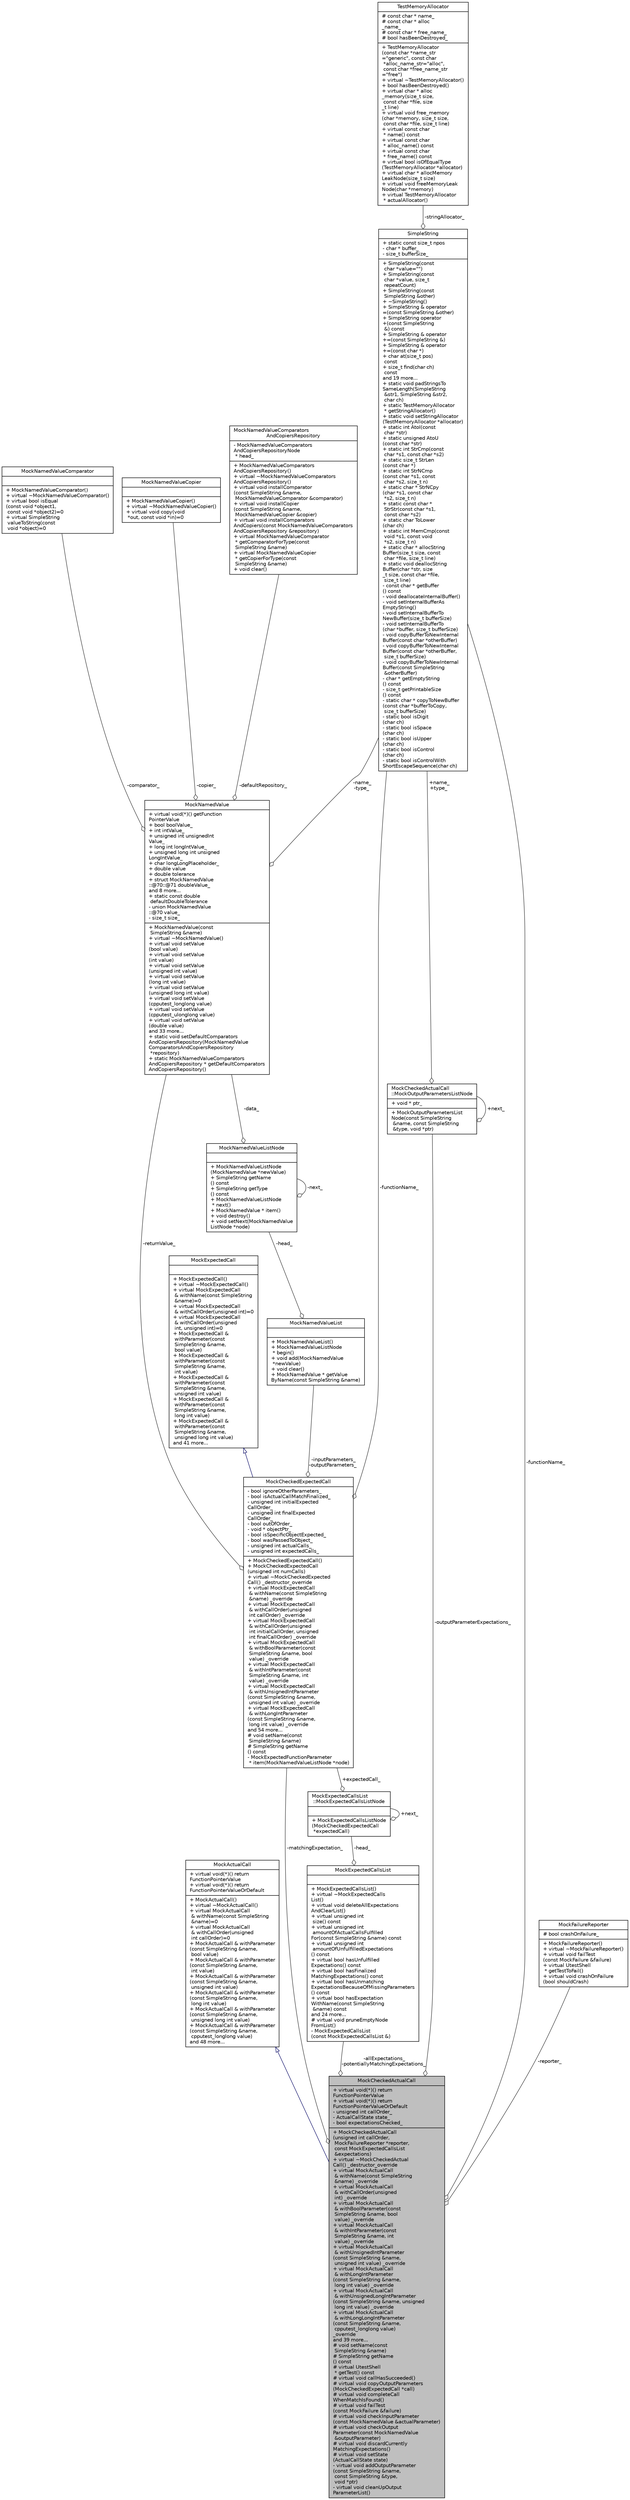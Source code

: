 digraph "MockCheckedActualCall"
{
 // LATEX_PDF_SIZE
  edge [fontname="Helvetica",fontsize="10",labelfontname="Helvetica",labelfontsize="10"];
  node [fontname="Helvetica",fontsize="10",shape=record];
  Node1 [label="{MockCheckedActualCall\n|+ virtual void(*)() return\lFunctionPointerValue\l+ virtual void(*)() return\lFunctionPointerValueOrDefault\l- unsigned int callOrder_\l- ActualCallState state_\l- bool expectationsChecked_\l|+  MockCheckedActualCall\l(unsigned int callOrder,\l MockFailureReporter *reporter,\l const MockExpectedCallsList\l &expectations)\l+ virtual ~MockCheckedActual\lCall() _destructor_override\l+ virtual MockActualCall\l & withName(const SimpleString\l &name) _override\l+ virtual MockActualCall\l & withCallOrder(unsigned\l int) _override\l+ virtual MockActualCall\l & withBoolParameter(const\l SimpleString &name, bool\l value) _override\l+ virtual MockActualCall\l & withIntParameter(const\l SimpleString &name, int\l value) _override\l+ virtual MockActualCall\l & withUnsignedIntParameter\l(const SimpleString &name,\l unsigned int value) _override\l+ virtual MockActualCall\l & withLongIntParameter\l(const SimpleString &name,\l long int value) _override\l+ virtual MockActualCall\l & withUnsignedLongIntParameter\l(const SimpleString &name, unsigned\l long int value) _override\l+ virtual MockActualCall\l & withLongLongIntParameter\l(const SimpleString &name,\l cpputest_longlong value) \l_override\land 39 more...\l# void setName(const\l SimpleString &name)\l# SimpleString getName\l() const\l# virtual UtestShell\l * getTest() const\l# virtual void callHasSucceeded()\l# virtual void copyOutputParameters\l(MockCheckedExpectedCall *call)\l# virtual void completeCall\lWhenMatchIsFound()\l# virtual void failTest\l(const MockFailure &failure)\l# virtual void checkInputParameter\l(const MockNamedValue &actualParameter)\l# virtual void checkOutput\lParameter(const MockNamedValue\l &outputParameter)\l# virtual void discardCurrently\lMatchingExpectations()\l# virtual void setState\l(ActualCallState state)\l- virtual void addOutputParameter\l(const SimpleString &name,\l const SimpleString &type,\l void *ptr)\l- virtual void cleanUpOutput\lParameterList()\l}",height=0.2,width=0.4,color="black", fillcolor="grey75", style="filled", fontcolor="black",tooltip=" "];
  Node2 -> Node1 [dir="back",color="midnightblue",fontsize="10",style="solid",arrowtail="onormal",fontname="Helvetica"];
  Node2 [label="{MockActualCall\n|+ virtual void(*)() return\lFunctionPointerValue\l+ virtual void(*)() return\lFunctionPointerValueOrDefault\l|+  MockActualCall()\l+ virtual ~MockActualCall()\l+ virtual MockActualCall\l & withName(const SimpleString\l &name)=0\l+ virtual MockActualCall\l & withCallOrder(unsigned\l int callOrder)=0\l+ MockActualCall & withParameter\l(const SimpleString &name,\l bool value)\l+ MockActualCall & withParameter\l(const SimpleString &name,\l int value)\l+ MockActualCall & withParameter\l(const SimpleString &name,\l unsigned int value)\l+ MockActualCall & withParameter\l(const SimpleString &name,\l long int value)\l+ MockActualCall & withParameter\l(const SimpleString &name,\l unsigned long int value)\l+ MockActualCall & withParameter\l(const SimpleString &name,\l cpputest_longlong value)\land 48 more...\l}",height=0.2,width=0.4,color="black", fillcolor="white", style="filled",URL="$classMockActualCall.html",tooltip=" "];
  Node3 -> Node1 [color="grey25",fontsize="10",style="solid",label=" -functionName_" ,arrowhead="odiamond",fontname="Helvetica"];
  Node3 [label="{SimpleString\n|+ static const size_t npos\l- char * buffer_\l- size_t bufferSize_\l|+  SimpleString(const\l char *value=\"\")\l+  SimpleString(const\l char *value, size_t\l repeatCount)\l+  SimpleString(const\l SimpleString &other)\l+  ~SimpleString()\l+ SimpleString & operator\l=(const SimpleString &other)\l+ SimpleString operator\l+(const SimpleString\l &) const\l+ SimpleString & operator\l+=(const SimpleString &)\l+ SimpleString & operator\l+=(const char *)\l+ char at(size_t pos)\l const\l+ size_t find(char ch)\l const\land 19 more...\l+ static void padStringsTo\lSameLength(SimpleString\l &str1, SimpleString &str2,\l char ch)\l+ static TestMemoryAllocator\l * getStringAllocator()\l+ static void setStringAllocator\l(TestMemoryAllocator *allocator)\l+ static int AtoI(const\l char *str)\l+ static unsigned AtoU\l(const char *str)\l+ static int StrCmp(const\l char *s1, const char *s2)\l+ static size_t StrLen\l(const char *)\l+ static int StrNCmp\l(const char *s1, const\l char *s2, size_t n)\l+ static char * StrNCpy\l(char *s1, const char\l *s2, size_t n)\l+ static const char *\l StrStr(const char *s1,\l const char *s2)\l+ static char ToLower\l(char ch)\l+ static int MemCmp(const\l void *s1, const void\l *s2, size_t n)\l+ static char * allocString\lBuffer(size_t size, const\l char *file, size_t line)\l+ static void deallocString\lBuffer(char *str, size\l_t size, const char *file,\l size_t line)\l- const char * getBuffer\l() const\l- void deallocateInternalBuffer()\l- void setInternalBufferAs\lEmptyString()\l- void setInternalBufferTo\lNewBuffer(size_t bufferSize)\l- void setInternalBufferTo\l(char *buffer, size_t bufferSize)\l- void copyBufferToNewInternal\lBuffer(const char *otherBuffer)\l- void copyBufferToNewInternal\lBuffer(const char *otherBuffer,\l size_t bufferSize)\l- void copyBufferToNewInternal\lBuffer(const SimpleString\l &otherBuffer)\l- char * getEmptyString\l() const\l- size_t getPrintableSize\l() const\l- static char * copyToNewBuffer\l(const char *bufferToCopy,\l size_t bufferSize)\l- static bool isDigit\l(char ch)\l- static bool isSpace\l(char ch)\l- static bool isUpper\l(char ch)\l- static bool isControl\l(char ch)\l- static bool isControlWith\lShortEscapeSequence(char ch)\l}",height=0.2,width=0.4,color="black", fillcolor="white", style="filled",URL="$classSimpleString.html",tooltip=" "];
  Node4 -> Node3 [color="grey25",fontsize="10",style="solid",label=" -stringAllocator_" ,arrowhead="odiamond",fontname="Helvetica"];
  Node4 [label="{TestMemoryAllocator\n|# const char * name_\l# const char * alloc\l_name_\l# const char * free_name_\l# bool hasBeenDestroyed_\l|+  TestMemoryAllocator\l(const char *name_str\l=\"generic\", const char\l *alloc_name_str=\"alloc\",\l const char *free_name_str\l=\"free\")\l+ virtual ~TestMemoryAllocator()\l+ bool hasBeenDestroyed()\l+ virtual char * alloc\l_memory(size_t size,\l const char *file, size\l_t line)\l+ virtual void free_memory\l(char *memory, size_t size,\l const char *file, size_t line)\l+ virtual const char\l * name() const\l+ virtual const char\l * alloc_name() const\l+ virtual const char\l * free_name() const\l+ virtual bool isOfEqualType\l(TestMemoryAllocator *allocator)\l+ virtual char * allocMemory\lLeakNode(size_t size)\l+ virtual void freeMemoryLeak\lNode(char *memory)\l+ virtual TestMemoryAllocator\l * actualAllocator()\l}",height=0.2,width=0.4,color="black", fillcolor="white", style="filled",URL="$classTestMemoryAllocator.html",tooltip=" "];
  Node5 -> Node1 [color="grey25",fontsize="10",style="solid",label=" -reporter_" ,arrowhead="odiamond",fontname="Helvetica"];
  Node5 [label="{MockFailureReporter\n|# bool crashOnFailure_\l|+  MockFailureReporter()\l+ virtual ~MockFailureReporter()\l+ virtual void failTest\l(const MockFailure &failure)\l+ virtual UtestShell\l * getTestToFail()\l+ virtual void crashOnFailure\l(bool shouldCrash)\l}",height=0.2,width=0.4,color="black", fillcolor="white", style="filled",URL="$classMockFailureReporter.html",tooltip=" "];
  Node6 -> Node1 [color="grey25",fontsize="10",style="solid",label=" -matchingExpectation_" ,arrowhead="odiamond",fontname="Helvetica"];
  Node6 [label="{MockCheckedExpectedCall\n|- bool ignoreOtherParameters_\l- bool isActualCallMatchFinalized_\l- unsigned int initialExpected\lCallOrder_\l- unsigned int finalExpected\lCallOrder_\l- bool outOfOrder_\l- void * objectPtr_\l- bool isSpecificObjectExpected_\l- bool wasPassedToObject_\l- unsigned int actualCalls_\l- unsigned int expectedCalls_\l|+  MockCheckedExpectedCall()\l+  MockCheckedExpectedCall\l(unsigned int numCalls)\l+ virtual ~MockCheckedExpected\lCall() _destructor_override\l+ virtual MockExpectedCall\l & withName(const SimpleString\l &name) _override\l+ virtual MockExpectedCall\l & withCallOrder(unsigned\l int callOrder) _override\l+ virtual MockExpectedCall\l & withCallOrder(unsigned\l int initialCallOrder, unsigned\l int finalCallOrder) _override\l+ virtual MockExpectedCall\l & withBoolParameter(const\l SimpleString &name, bool\l value) _override\l+ virtual MockExpectedCall\l & withIntParameter(const\l SimpleString &name, int\l value) _override\l+ virtual MockExpectedCall\l & withUnsignedIntParameter\l(const SimpleString &name,\l unsigned int value) _override\l+ virtual MockExpectedCall\l & withLongIntParameter\l(const SimpleString &name,\l long int value) _override\land 54 more...\l# void setName(const\l SimpleString &name)\l# SimpleString getName\l() const\l- MockExpectedFunctionParameter\l * item(MockNamedValueListNode *node)\l}",height=0.2,width=0.4,color="black", fillcolor="white", style="filled",URL="$classMockCheckedExpectedCall.html",tooltip=" "];
  Node7 -> Node6 [dir="back",color="midnightblue",fontsize="10",style="solid",arrowtail="onormal",fontname="Helvetica"];
  Node7 [label="{MockExpectedCall\n||+  MockExpectedCall()\l+ virtual ~MockExpectedCall()\l+ virtual MockExpectedCall\l & withName(const SimpleString\l &name)=0\l+ virtual MockExpectedCall\l & withCallOrder(unsigned int)=0\l+ virtual MockExpectedCall\l & withCallOrder(unsigned\l int, unsigned int)=0\l+ MockExpectedCall &\l withParameter(const\l SimpleString &name,\l bool value)\l+ MockExpectedCall &\l withParameter(const\l SimpleString &name,\l int value)\l+ MockExpectedCall &\l withParameter(const\l SimpleString &name,\l unsigned int value)\l+ MockExpectedCall &\l withParameter(const\l SimpleString &name,\l long int value)\l+ MockExpectedCall &\l withParameter(const\l SimpleString &name,\l unsigned long int value)\land 41 more...\l}",height=0.2,width=0.4,color="black", fillcolor="white", style="filled",URL="$classMockExpectedCall.html",tooltip=" "];
  Node3 -> Node6 [color="grey25",fontsize="10",style="solid",label=" -functionName_" ,arrowhead="odiamond",fontname="Helvetica"];
  Node8 -> Node6 [color="grey25",fontsize="10",style="solid",label=" -inputParameters_\n-outputParameters_" ,arrowhead="odiamond",fontname="Helvetica"];
  Node8 [label="{MockNamedValueList\n||+  MockNamedValueList()\l+ MockNamedValueListNode\l * begin()\l+ void add(MockNamedValue\l *newValue)\l+ void clear()\l+ MockNamedValue * getValue\lByName(const SimpleString &name)\l}",height=0.2,width=0.4,color="black", fillcolor="white", style="filled",URL="$classMockNamedValueList.html",tooltip=" "];
  Node9 -> Node8 [color="grey25",fontsize="10",style="solid",label=" -head_" ,arrowhead="odiamond",fontname="Helvetica"];
  Node9 [label="{MockNamedValueListNode\n||+  MockNamedValueListNode\l(MockNamedValue *newValue)\l+ SimpleString getName\l() const\l+ SimpleString getType\l() const\l+ MockNamedValueListNode\l * next()\l+ MockNamedValue * item()\l+ void destroy()\l+ void setNext(MockNamedValue\lListNode *node)\l}",height=0.2,width=0.4,color="black", fillcolor="white", style="filled",URL="$classMockNamedValueListNode.html",tooltip=" "];
  Node10 -> Node9 [color="grey25",fontsize="10",style="solid",label=" -data_" ,arrowhead="odiamond",fontname="Helvetica"];
  Node10 [label="{MockNamedValue\n|+ virtual void(*)() getFunction\lPointerValue\l+ bool boolValue_\l+ int intValue_\l+ unsigned int unsignedInt\lValue_\l+ long int longIntValue_\l+ unsigned long int unsigned\lLongIntValue_\l+ char longLongPlaceholder_\l+ double value\l+ double tolerance\l+ struct MockNamedValue\l::@70::@71 doubleValue_\land 8 more...\l+ static const double\l defaultDoubleTolerance\l- union MockNamedValue\l::@70 value_\l- size_t size_\l|+  MockNamedValue(const\l SimpleString &name)\l+ virtual ~MockNamedValue()\l+ virtual void setValue\l(bool value)\l+ virtual void setValue\l(int value)\l+ virtual void setValue\l(unsigned int value)\l+ virtual void setValue\l(long int value)\l+ virtual void setValue\l(unsigned long int value)\l+ virtual void setValue\l(cpputest_longlong value)\l+ virtual void setValue\l(cpputest_ulonglong value)\l+ virtual void setValue\l(double value)\land 33 more...\l+ static void setDefaultComparators\lAndCopiersRepository(MockNamedValue\lComparatorsAndCopiersRepository\l *repository)\l+ static MockNamedValueComparators\lAndCopiersRepository * getDefaultComparators\lAndCopiersRepository()\l}",height=0.2,width=0.4,color="black", fillcolor="white", style="filled",URL="$classMockNamedValue.html",tooltip=" "];
  Node3 -> Node10 [color="grey25",fontsize="10",style="solid",label=" -name_\n-type_" ,arrowhead="odiamond",fontname="Helvetica"];
  Node11 -> Node10 [color="grey25",fontsize="10",style="solid",label=" -comparator_" ,arrowhead="odiamond",fontname="Helvetica"];
  Node11 [label="{MockNamedValueComparator\n||+  MockNamedValueComparator()\l+ virtual ~MockNamedValueComparator()\l+ virtual bool isEqual\l(const void *object1,\l const void *object2)=0\l+ virtual SimpleString\l valueToString(const\l void *object)=0\l}",height=0.2,width=0.4,color="black", fillcolor="white", style="filled",URL="$classMockNamedValueComparator.html",tooltip=" "];
  Node12 -> Node10 [color="grey25",fontsize="10",style="solid",label=" -copier_" ,arrowhead="odiamond",fontname="Helvetica"];
  Node12 [label="{MockNamedValueCopier\n||+  MockNamedValueCopier()\l+ virtual ~MockNamedValueCopier()\l+ virtual void copy(void\l *out, const void *in)=0\l}",height=0.2,width=0.4,color="black", fillcolor="white", style="filled",URL="$classMockNamedValueCopier.html",tooltip=" "];
  Node13 -> Node10 [color="grey25",fontsize="10",style="solid",label=" -defaultRepository_" ,arrowhead="odiamond",fontname="Helvetica"];
  Node13 [label="{MockNamedValueComparators\lAndCopiersRepository\n|- MockNamedValueComparators\lAndCopiersRepositoryNode\l * head_\l|+  MockNamedValueComparators\lAndCopiersRepository()\l+ virtual ~MockNamedValueComparators\lAndCopiersRepository()\l+ virtual void installComparator\l(const SimpleString &name,\l MockNamedValueComparator &comparator)\l+ virtual void installCopier\l(const SimpleString &name,\l MockNamedValueCopier &copier)\l+ virtual void installComparators\lAndCopiers(const MockNamedValueComparators\lAndCopiersRepository &repository)\l+ virtual MockNamedValueComparator\l * getComparatorForType(const\l SimpleString &name)\l+ virtual MockNamedValueCopier\l * getCopierForType(const\l SimpleString &name)\l+ void clear()\l}",height=0.2,width=0.4,color="black", fillcolor="white", style="filled",URL="$classMockNamedValueComparatorsAndCopiersRepository.html",tooltip=" "];
  Node9 -> Node9 [color="grey25",fontsize="10",style="solid",label=" -next_" ,arrowhead="odiamond",fontname="Helvetica"];
  Node10 -> Node6 [color="grey25",fontsize="10",style="solid",label=" -returnValue_" ,arrowhead="odiamond",fontname="Helvetica"];
  Node14 -> Node1 [color="grey25",fontsize="10",style="solid",label=" -allExpectations_\n-potentiallyMatchingExpectations_" ,arrowhead="odiamond",fontname="Helvetica"];
  Node14 [label="{MockExpectedCallsList\n||+  MockExpectedCallsList()\l+ virtual ~MockExpectedCalls\lList()\l+ virtual void deleteAllExpectations\lAndClearList()\l+ virtual unsigned int\l size() const\l+ virtual unsigned int\l amountOfActualCallsFulfilled\lFor(const SimpleString &name) const\l+ virtual unsigned int\l amountOfUnfulfilledExpectations\l() const\l+ virtual bool hasUnfulfilled\lExpectations() const\l+ virtual bool hasFinalized\lMatchingExpectations() const\l+ virtual bool hasUnmatching\lExpectationsBecauseOfMissingParameters\l() const\l+ virtual bool hasExpectation\lWithName(const SimpleString\l &name) const\land 24 more...\l# virtual void pruneEmptyNode\lFromList()\l-  MockExpectedCallsList\l(const MockExpectedCallsList &)\l}",height=0.2,width=0.4,color="black", fillcolor="white", style="filled",URL="$classMockExpectedCallsList.html",tooltip=" "];
  Node15 -> Node14 [color="grey25",fontsize="10",style="solid",label=" -head_" ,arrowhead="odiamond",fontname="Helvetica"];
  Node15 [label="{MockExpectedCallsList\l::MockExpectedCallsListNode\n||+  MockExpectedCallsListNode\l(MockCheckedExpectedCall\l *expectedCall)\l}",height=0.2,width=0.4,color="black", fillcolor="white", style="filled",URL="$classMockExpectedCallsList_1_1MockExpectedCallsListNode.html",tooltip=" "];
  Node6 -> Node15 [color="grey25",fontsize="10",style="solid",label=" +expectedCall_" ,arrowhead="odiamond",fontname="Helvetica"];
  Node15 -> Node15 [color="grey25",fontsize="10",style="solid",label=" +next_" ,arrowhead="odiamond",fontname="Helvetica"];
  Node16 -> Node1 [color="grey25",fontsize="10",style="solid",label=" -outputParameterExpectations_" ,arrowhead="odiamond",fontname="Helvetica"];
  Node16 [label="{MockCheckedActualCall\l::MockOutputParametersListNode\n|+ void * ptr_\l|+  MockOutputParametersList\lNode(const SimpleString\l &name, const SimpleString\l &type, void *ptr)\l}",height=0.2,width=0.4,color="black", fillcolor="white", style="filled",URL="$classMockCheckedActualCall_1_1MockOutputParametersListNode.html",tooltip=" "];
  Node3 -> Node16 [color="grey25",fontsize="10",style="solid",label=" +name_\n+type_" ,arrowhead="odiamond",fontname="Helvetica"];
  Node16 -> Node16 [color="grey25",fontsize="10",style="solid",label=" +next_" ,arrowhead="odiamond",fontname="Helvetica"];
}
